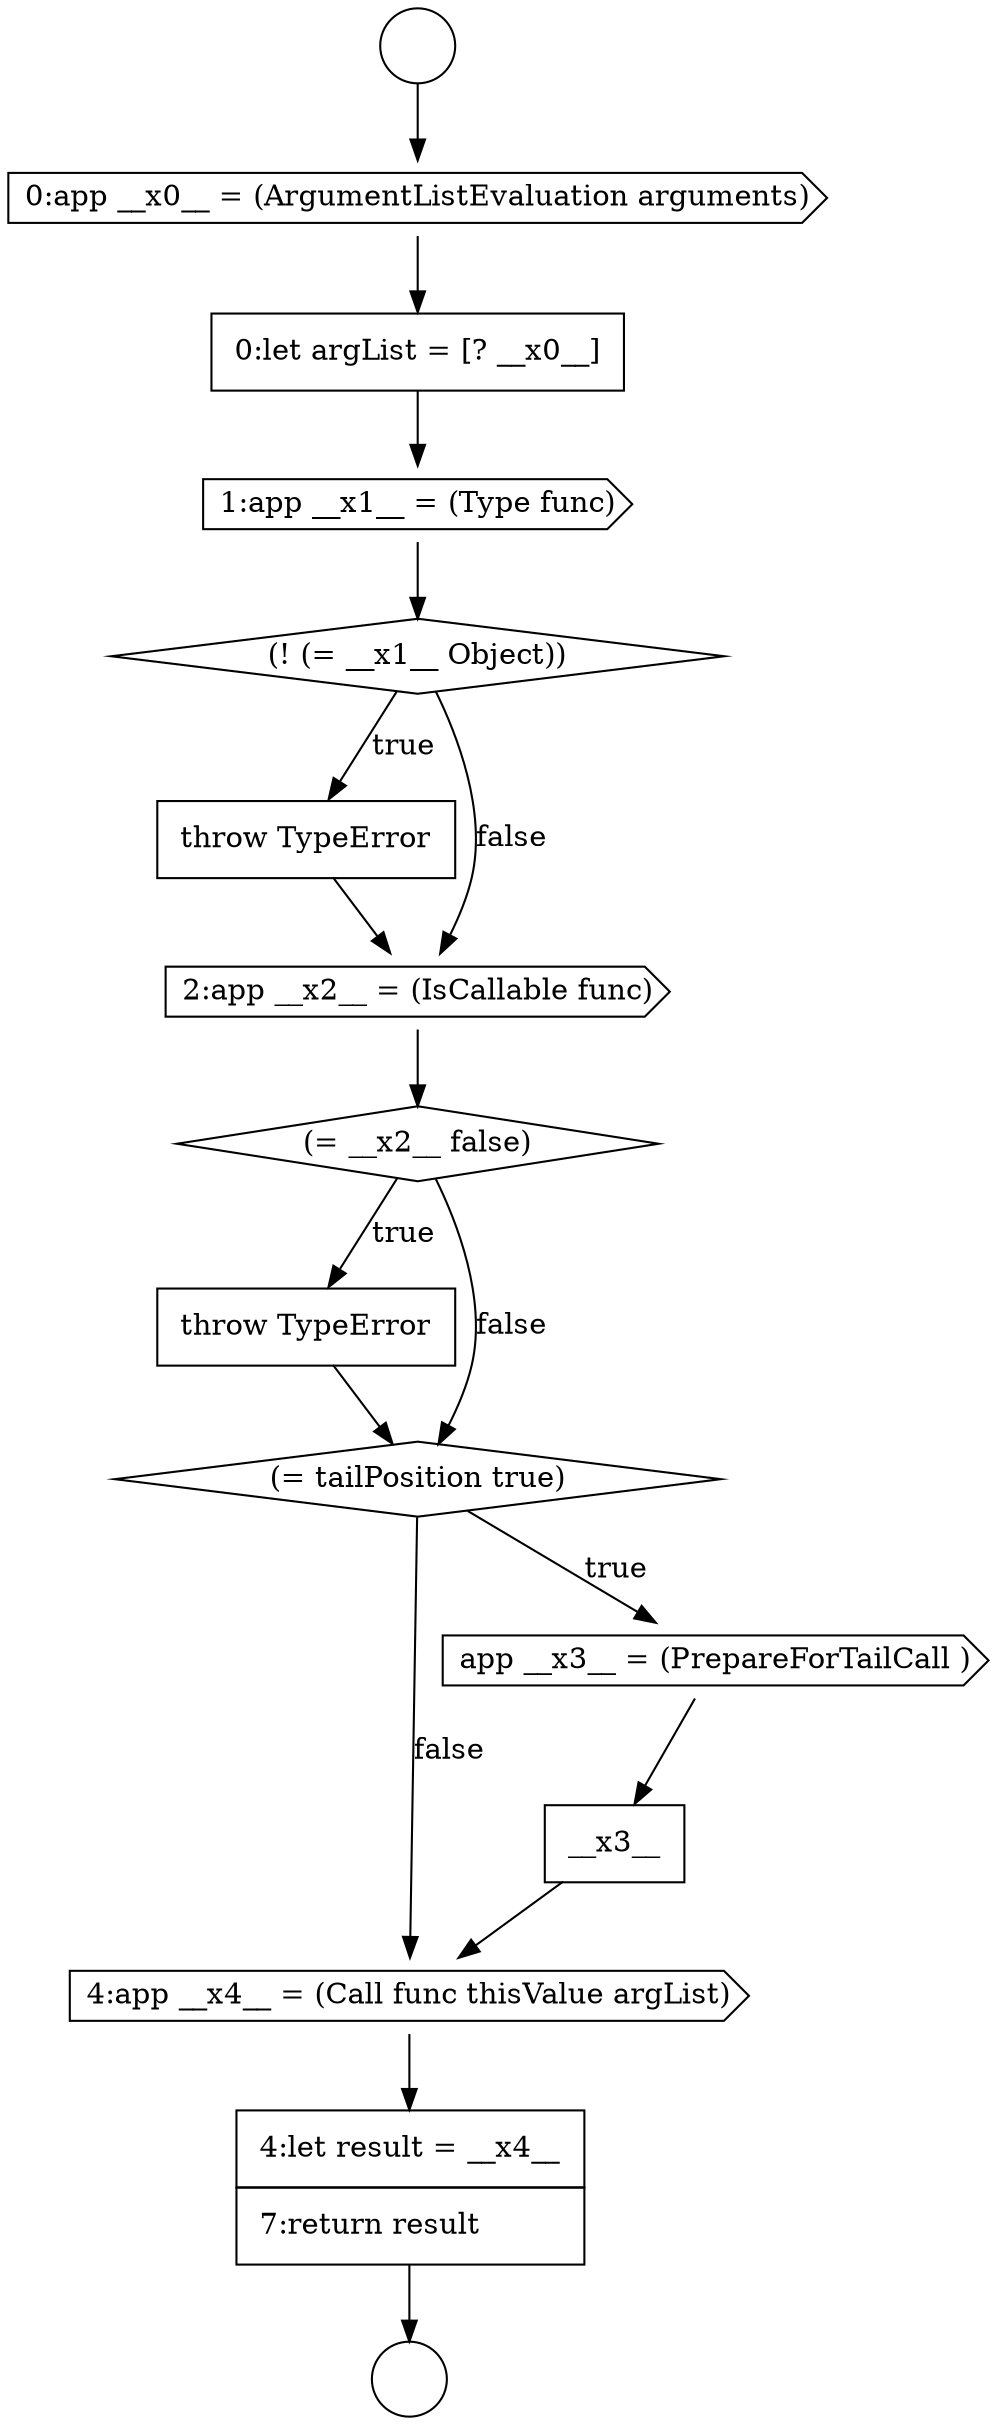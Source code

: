 digraph {
  node4011 [shape=none, margin=0, label=<<font color="black">
    <table border="0" cellborder="1" cellspacing="0" cellpadding="10">
      <tr><td align="left">throw TypeError</td></tr>
    </table>
  </font>> color="black" fillcolor="white" style=filled]
  node4008 [shape=none, margin=0, label=<<font color="black">
    <table border="0" cellborder="1" cellspacing="0" cellpadding="10">
      <tr><td align="left">0:let argList = [? __x0__]</td></tr>
    </table>
  </font>> color="black" fillcolor="white" style=filled]
  node4018 [shape=cds, label=<<font color="black">4:app __x4__ = (Call func thisValue argList)</font>> color="black" fillcolor="white" style=filled]
  node4016 [shape=cds, label=<<font color="black">app __x3__ = (PrepareForTailCall )</font>> color="black" fillcolor="white" style=filled]
  node4012 [shape=cds, label=<<font color="black">2:app __x2__ = (IsCallable func)</font>> color="black" fillcolor="white" style=filled]
  node4017 [shape=none, margin=0, label=<<font color="black">
    <table border="0" cellborder="1" cellspacing="0" cellpadding="10">
      <tr><td align="left">__x3__</td></tr>
    </table>
  </font>> color="black" fillcolor="white" style=filled]
  node4009 [shape=cds, label=<<font color="black">1:app __x1__ = (Type func)</font>> color="black" fillcolor="white" style=filled]
  node4013 [shape=diamond, label=<<font color="black">(= __x2__ false)</font>> color="black" fillcolor="white" style=filled]
  node4006 [shape=circle label=" " color="black" fillcolor="white" style=filled]
  node4010 [shape=diamond, label=<<font color="black">(! (= __x1__ Object))</font>> color="black" fillcolor="white" style=filled]
  node4014 [shape=none, margin=0, label=<<font color="black">
    <table border="0" cellborder="1" cellspacing="0" cellpadding="10">
      <tr><td align="left">throw TypeError</td></tr>
    </table>
  </font>> color="black" fillcolor="white" style=filled]
  node4007 [shape=cds, label=<<font color="black">0:app __x0__ = (ArgumentListEvaluation arguments)</font>> color="black" fillcolor="white" style=filled]
  node4019 [shape=none, margin=0, label=<<font color="black">
    <table border="0" cellborder="1" cellspacing="0" cellpadding="10">
      <tr><td align="left">4:let result = __x4__</td></tr>
      <tr><td align="left">7:return result</td></tr>
    </table>
  </font>> color="black" fillcolor="white" style=filled]
  node4005 [shape=circle label=" " color="black" fillcolor="white" style=filled]
  node4015 [shape=diamond, label=<<font color="black">(= tailPosition true)</font>> color="black" fillcolor="white" style=filled]
  node4014 -> node4015 [ color="black"]
  node4005 -> node4007 [ color="black"]
  node4017 -> node4018 [ color="black"]
  node4018 -> node4019 [ color="black"]
  node4019 -> node4006 [ color="black"]
  node4008 -> node4009 [ color="black"]
  node4009 -> node4010 [ color="black"]
  node4013 -> node4014 [label=<<font color="black">true</font>> color="black"]
  node4013 -> node4015 [label=<<font color="black">false</font>> color="black"]
  node4016 -> node4017 [ color="black"]
  node4012 -> node4013 [ color="black"]
  node4010 -> node4011 [label=<<font color="black">true</font>> color="black"]
  node4010 -> node4012 [label=<<font color="black">false</font>> color="black"]
  node4007 -> node4008 [ color="black"]
  node4011 -> node4012 [ color="black"]
  node4015 -> node4016 [label=<<font color="black">true</font>> color="black"]
  node4015 -> node4018 [label=<<font color="black">false</font>> color="black"]
}

